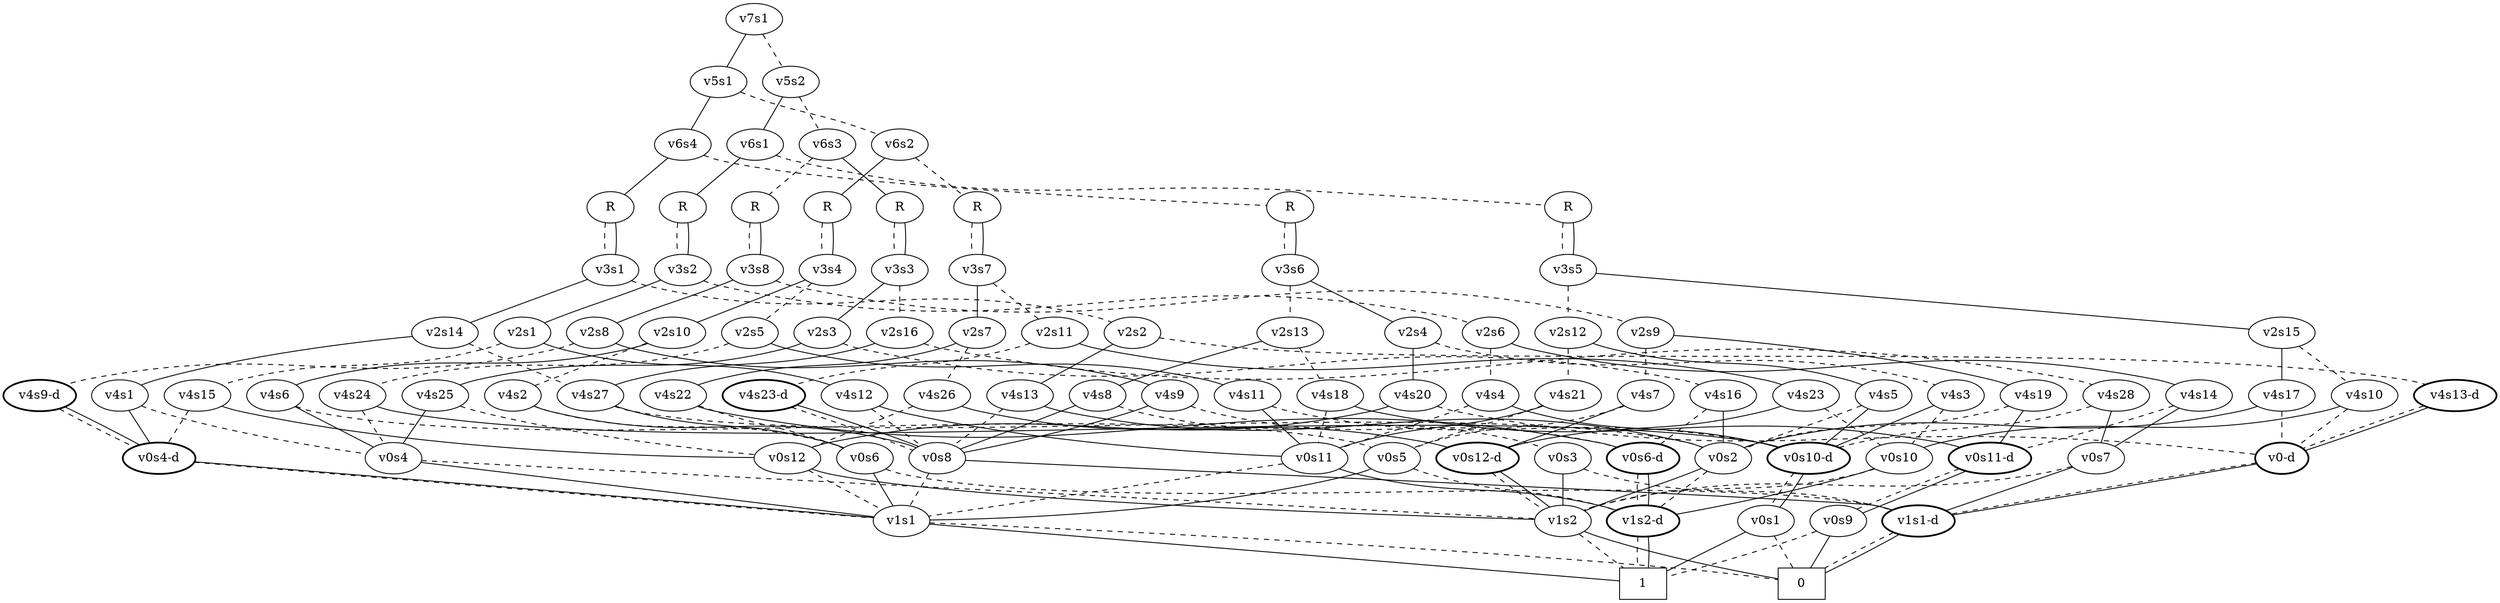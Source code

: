 graph BDD_Tree {
	 node1 [label="v7s1"];
	 node2 [label="v5s1"];
	 node1 -- node2 [style=solid];
	 node513 [label="v5s2"];
	 node1 -- node513 [style=dashed];
	 node3 [label="v6s4"];
	 node2 -- node3 [style=solid];
	 node258 [label="v6s2"];
	 node2 -- node258 [style=dashed];
	 node4 [label="R"];
	 node3 -- node4 [style=solid];
	 node131 [label="R"];
	 node3 -- node131 [style=dashed];
	 node68 [label="v3s1"];
	 node4 -- node68 [style=dashed];
	 node4 -- node68 [style=solid];
	 node69 [label="v2s14"];
	 node68 -- node69 [style=solid];
	 node100 [label="v2s2"];
	 node68 -- node100 [style=dashed];
	 node70 [label="v4s1"];
	 node69 -- node70 [style=solid];
	 node867 [label="v4s27"];
	 node69 -- node867 [style=dashed];
	 node986 [label="v0s4-d",style=bold];
	 node70 -- node986 [style=solid];
	 node837 [label="v0s4"];
	 node70 -- node837 [style=dashed];
	 node1018 [label="v1s1"];
	 node986 -- node1018 [style=dashed];
	 node986 -- node1018 [style=solid];
	 node1023 [label="1",shape=box];
	 node1018 -- node1023 [style=solid];
	 node1020 [label="0",shape=box];
	 node1018 -- node1020 [style=dashed];
	 node1018 [label="v1s1"];
	 node837 -- node1018 [style=solid];
	 node1014 [label="v1s2"];
	 node837 -- node1014 [style=dashed];
	 node1020 [label="0",shape=box];
	 node1014 -- node1020 [style=solid];
	 node1023 [label="1",shape=box];
	 node1014 -- node1023 [style=dashed];
	 node868 [label="v0s6"];
	 node867 -- node868 [style=solid];
	 node1002 [label="v0s2"];
	 node867 -- node1002 [style=dashed];
	 node1018 [label="v1s1"];
	 node868 -- node1018 [style=solid];
	 node965 [label="v1s1-d",style=bold];
	 node868 -- node965 [style=dashed];
	 node1020 [label="0",shape=box];
	 node965 -- node1020 [style=dashed];
	 node965 -- node1020 [style=solid];
	 node1014 [label="v1s2"];
	 node1002 -- node1014 [style=solid];
	 node1021 [label="v1s2-d",style=bold];
	 node1002 -- node1021 [style=dashed];
	 node1023 [label="1",shape=box];
	 node1021 -- node1023 [style=dashed];
	 node1021 -- node1023 [style=solid];
	 node101 [label="v4s13"];
	 node100 -- node101 [style=solid];
	 node116 [label="v4s13-d",style=bold];
	 node100 -- node116 [style=dashed];
	 node1002 [label="v0s2"];
	 node101 -- node1002 [style=solid];
	 node964 [label="v0s8"];
	 node101 -- node964 [style=dashed];
	 node965 [label="v1s1-d",style=bold];
	 node964 -- node965 [style=solid];
	 node1018 [label="v1s1"];
	 node964 -- node1018 [style=dashed];
	 node731 [label="v0-d",style=bold];
	 node116 -- node731 [style=dashed];
	 node116 -- node731 [style=solid];
	 node965 [label="v1s1-d",style=bold];
	 node731 -- node965 [style=dashed];
	 node731 -- node965 [style=solid];
	 node195 [label="v3s6"];
	 node131 -- node195 [style=dashed];
	 node131 -- node195 [style=solid];
	 node196 [label="v2s4"];
	 node195 -- node196 [style=solid];
	 node227 [label="v2s13"];
	 node195 -- node227 [style=dashed];
	 node197 [label="v4s20"];
	 node196 -- node197 [style=solid];
	 node212 [label="v4s3"];
	 node196 -- node212 [style=dashed];
	 node844 [label="v0s12"];
	 node197 -- node844 [style=solid];
	 node731 [label="v0-d",style=bold];
	 node197 -- node731 [style=dashed];
	 node1014 [label="v1s2"];
	 node844 -- node1014 [style=solid];
	 node1018 [label="v1s1"];
	 node844 -- node1018 [style=dashed];
	 node890 [label="v0s10-d",style=bold];
	 node212 -- node890 [style=solid];
	 node724 [label="v0s10"];
	 node212 -- node724 [style=dashed];
	 node894 [label="v0s1"];
	 node890 -- node894 [style=dashed];
	 node890 -- node894 [style=solid];
	 node1023 [label="1",shape=box];
	 node894 -- node1023 [style=solid];
	 node1020 [label="0",shape=box];
	 node894 -- node1020 [style=dashed];
	 node1021 [label="v1s2-d",style=bold];
	 node724 -- node1021 [style=solid];
	 node1014 [label="v1s2"];
	 node724 -- node1014 [style=dashed];
	 node228 [label="v4s8"];
	 node227 -- node228 [style=solid];
	 node243 [label="v4s18"];
	 node227 -- node243 [style=dashed];
	 node964 [label="v0s8"];
	 node228 -- node964 [style=solid];
	 node236 [label="v0s3"];
	 node228 -- node236 [style=dashed];
	 node1014 [label="v1s2"];
	 node236 -- node1014 [style=solid];
	 node965 [label="v1s1-d",style=bold];
	 node236 -- node965 [style=dashed];
	 node995 [label="v0s11-d",style=bold];
	 node243 -- node995 [style=solid];
	 node755 [label="v0s11"];
	 node243 -- node755 [style=dashed];
	 node999 [label="v0s9"];
	 node995 -- node999 [style=dashed];
	 node995 -- node999 [style=solid];
	 node1020 [label="0",shape=box];
	 node999 -- node1020 [style=solid];
	 node1023 [label="1",shape=box];
	 node999 -- node1023 [style=dashed];
	 node1021 [label="v1s2-d",style=bold];
	 node755 -- node1021 [style=solid];
	 node1018 [label="v1s1"];
	 node755 -- node1018 [style=dashed];
	 node259 [label="R"];
	 node258 -- node259 [style=solid];
	 node386 [label="R"];
	 node258 -- node386 [style=dashed];
	 node323 [label="v3s4"];
	 node259 -- node323 [style=dashed];
	 node259 -- node323 [style=solid];
	 node324 [label="v2s10"];
	 node323 -- node324 [style=solid];
	 node355 [label="v2s5"];
	 node323 -- node355 [style=dashed];
	 node325 [label="v4s6"];
	 node324 -- node325 [style=solid];
	 node340 [label="v4s2"];
	 node324 -- node340 [style=dashed];
	 node837 [label="v0s4"];
	 node325 -- node837 [style=solid];
	 node1017 [label="v0s5"];
	 node325 -- node1017 [style=dashed];
	 node1018 [label="v1s1"];
	 node1017 -- node1018 [style=solid];
	 node1021 [label="v1s2-d",style=bold];
	 node1017 -- node1021 [style=dashed];
	 node964 [label="v0s8"];
	 node340 -- node964 [style=solid];
	 node868 [label="v0s6"];
	 node340 -- node868 [style=dashed];
	 node356 [label="v4s11"];
	 node355 -- node356 [style=solid];
	 node371 [label="v4s24"];
	 node355 -- node371 [style=dashed];
	 node755 [label="v0s11"];
	 node356 -- node755 [style=solid];
	 node890 [label="v0s10-d",style=bold];
	 node356 -- node890 [style=dashed];
	 node890 [label="v0s10-d",style=bold];
	 node371 -- node890 [style=solid];
	 node837 [label="v0s4"];
	 node371 -- node837 [style=dashed];
	 node450 [label="v3s7"];
	 node386 -- node450 [style=dashed];
	 node386 -- node450 [style=solid];
	 node451 [label="v2s7"];
	 node450 -- node451 [style=solid];
	 node482 [label="v2s11"];
	 node450 -- node482 [style=dashed];
	 node452 [label="v4s22"];
	 node451 -- node452 [style=solid];
	 node467 [label="v4s26"];
	 node451 -- node467 [style=dashed];
	 node971 [label="v0s6-d",style=bold];
	 node452 -- node971 [style=solid];
	 node868 [label="v0s6"];
	 node452 -- node868 [style=dashed];
	 node1021 [label="v1s2-d",style=bold];
	 node971 -- node1021 [style=dashed];
	 node971 -- node1021 [style=solid];
	 node1010 [label="v0s12-d",style=bold];
	 node467 -- node1010 [style=solid];
	 node844 [label="v0s12"];
	 node467 -- node844 [style=dashed];
	 node1014 [label="v1s2"];
	 node1010 -- node1014 [style=dashed];
	 node1010 -- node1014 [style=solid];
	 node483 [label="v4s23"];
	 node482 -- node483 [style=solid];
	 node498 [label="v4s23-d",style=bold];
	 node482 -- node498 [style=dashed];
	 node1010 [label="v0s12-d",style=bold];
	 node483 -- node1010 [style=solid];
	 node724 [label="v0s10"];
	 node483 -- node724 [style=dashed];
	 node964 [label="v0s8"];
	 node498 -- node964 [style=dashed];
	 node498 -- node964 [style=solid];
	 node514 [label="v6s1"];
	 node513 -- node514 [style=solid];
	 node769 [label="v6s3"];
	 node513 -- node769 [style=dashed];
	 node515 [label="R"];
	 node514 -- node515 [style=solid];
	 node642 [label="R"];
	 node514 -- node642 [style=dashed];
	 node579 [label="v3s2"];
	 node515 -- node579 [style=dashed];
	 node515 -- node579 [style=solid];
	 node580 [label="v2s1"];
	 node579 -- node580 [style=solid];
	 node611 [label="v2s6"];
	 node579 -- node611 [style=dashed];
	 node581 [label="v4s12"];
	 node580 -- node581 [style=solid];
	 node596 [label="v4s15"];
	 node580 -- node596 [style=dashed];
	 node755 [label="v0s11"];
	 node581 -- node755 [style=solid];
	 node964 [label="v0s8"];
	 node581 -- node964 [style=dashed];
	 node844 [label="v0s12"];
	 node596 -- node844 [style=solid];
	 node986 [label="v0s4-d",style=bold];
	 node596 -- node986 [style=dashed];
	 node612 [label="v4s14"];
	 node611 -- node612 [style=solid];
	 node627 [label="v4s4"];
	 node611 -- node627 [style=dashed];
	 node883 [label="v0s7"];
	 node612 -- node883 [style=solid];
	 node995 [label="v0s11-d",style=bold];
	 node612 -- node995 [style=dashed];
	 node965 [label="v1s1-d",style=bold];
	 node883 -- node965 [style=solid];
	 node1014 [label="v1s2"];
	 node883 -- node1014 [style=dashed];
	 node890 [label="v0s10-d",style=bold];
	 node627 -- node890 [style=solid];
	 node755 [label="v0s11"];
	 node627 -- node755 [style=dashed];
	 node706 [label="v3s5"];
	 node642 -- node706 [style=dashed];
	 node642 -- node706 [style=solid];
	 node707 [label="v2s15"];
	 node706 -- node707 [style=solid];
	 node738 [label="v2s12"];
	 node706 -- node738 [style=dashed];
	 node708 [label="v4s17"];
	 node707 -- node708 [style=solid];
	 node723 [label="v4s10"];
	 node707 -- node723 [style=dashed];
	 node1002 [label="v0s2"];
	 node708 -- node1002 [style=solid];
	 node731 [label="v0-d",style=bold];
	 node708 -- node731 [style=dashed];
	 node724 [label="v0s10"];
	 node723 -- node724 [style=solid];
	 node731 [label="v0-d",style=bold];
	 node723 -- node731 [style=dashed];
	 node739 [label="v4s5"];
	 node738 -- node739 [style=solid];
	 node754 [label="v4s21"];
	 node738 -- node754 [style=dashed];
	 node890 [label="v0s10-d",style=bold];
	 node739 -- node890 [style=solid];
	 node1002 [label="v0s2"];
	 node739 -- node1002 [style=dashed];
	 node755 [label="v0s11"];
	 node754 -- node755 [style=solid];
	 node1017 [label="v0s5"];
	 node754 -- node1017 [style=dashed];
	 node770 [label="R"];
	 node769 -- node770 [style=solid];
	 node897 [label="R"];
	 node769 -- node897 [style=dashed];
	 node834 [label="v3s3"];
	 node770 -- node834 [style=dashed];
	 node770 -- node834 [style=solid];
	 node835 [label="v2s3"];
	 node834 -- node835 [style=solid];
	 node866 [label="v2s16"];
	 node834 -- node866 [style=dashed];
	 node836 [label="v4s25"];
	 node835 -- node836 [style=solid];
	 node851 [label="v4s16"];
	 node835 -- node851 [style=dashed];
	 node837 [label="v0s4"];
	 node836 -- node837 [style=solid];
	 node844 [label="v0s12"];
	 node836 -- node844 [style=dashed];
	 node1002 [label="v0s2"];
	 node851 -- node1002 [style=solid];
	 node971 [label="v0s6-d",style=bold];
	 node851 -- node971 [style=dashed];
	 node867 [label="v4s27"];
	 node866 -- node867 [style=solid];
	 node882 [label="v4s28"];
	 node866 -- node882 [style=dashed];
	 node883 [label="v0s7"];
	 node882 -- node883 [style=solid];
	 node890 [label="v0s10-d",style=bold];
	 node882 -- node890 [style=dashed];
	 node961 [label="v3s8"];
	 node897 -- node961 [style=dashed];
	 node897 -- node961 [style=solid];
	 node962 [label="v2s8"];
	 node961 -- node962 [style=solid];
	 node993 [label="v2s9"];
	 node961 -- node993 [style=dashed];
	 node963 [label="v4s9"];
	 node962 -- node963 [style=solid];
	 node978 [label="v4s9-d",style=bold];
	 node962 -- node978 [style=dashed];
	 node964 [label="v0s8"];
	 node963 -- node964 [style=solid];
	 node971 [label="v0s6-d",style=bold];
	 node963 -- node971 [style=dashed];
	 node986 [label="v0s4-d",style=bold];
	 node978 -- node986 [style=dashed];
	 node978 -- node986 [style=solid];
	 node994 [label="v4s19"];
	 node993 -- node994 [style=solid];
	 node1009 [label="v4s7"];
	 node993 -- node1009 [style=dashed];
	 node995 [label="v0s11-d",style=bold];
	 node994 -- node995 [style=solid];
	 node1002 [label="v0s2"];
	 node994 -- node1002 [style=dashed];
	 node1010 [label="v0s12-d",style=bold];
	 node1009 -- node1010 [style=solid];
	 node1017 [label="v0s5"];
	 node1009 -- node1017 [style=dashed];
}
